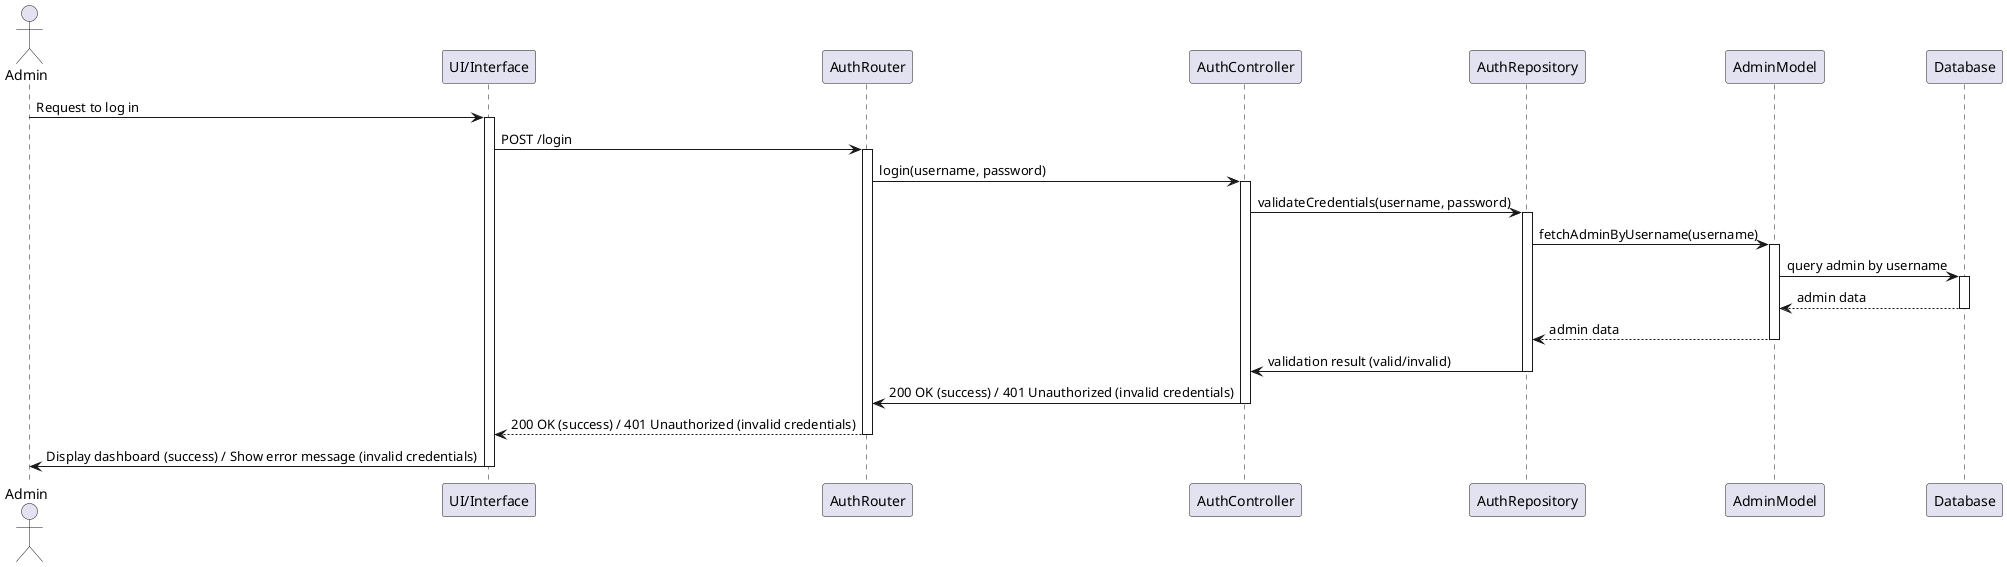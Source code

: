 @startuml
actor Admin
participant "UI/Interface" as UI
participant "AuthRouter" as Router
participant "AuthController" as Controller
participant "AuthRepository" as Repository
participant "AdminModel" as AdminModel
participant "Database" as DB

Admin -> UI: Request to log in
activate UI
UI -> Router: POST /login
activate Router
Router -> Controller: login(username, password)
activate Controller
Controller -> Repository: validateCredentials(username, password)
activate Repository

Repository -> AdminModel: fetchAdminByUsername(username)
activate AdminModel
AdminModel -> DB: query admin by username
activate DB
DB --> AdminModel: admin data
deactivate DB
AdminModel --> Repository: admin data
deactivate AdminModel
Repository -> Controller: validation result (valid/invalid)
deactivate Repository

Controller -> Router: 200 OK (success) / 401 Unauthorized (invalid credentials)
deactivate Controller
Router --> UI: 200 OK (success) / 401 Unauthorized (invalid credentials)
deactivate Router

UI -> Admin: Display dashboard (success) / Show error message (invalid credentials)
deactivate UI
@enduml

